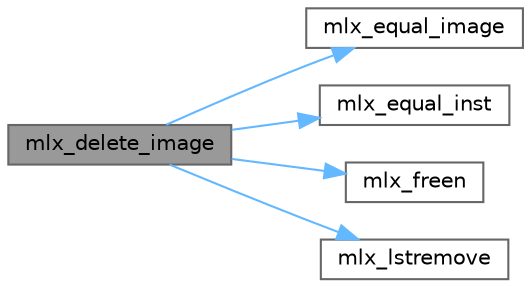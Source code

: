 digraph "mlx_delete_image"
{
 // INTERACTIVE_SVG=YES
 // LATEX_PDF_SIZE
  bgcolor="transparent";
  edge [fontname=Helvetica,fontsize=10,labelfontname=Helvetica,labelfontsize=10];
  node [fontname=Helvetica,fontsize=10,shape=box,height=0.2,width=0.4];
  rankdir="LR";
  Node1 [label="mlx_delete_image",height=0.2,width=0.4,color="gray40", fillcolor="grey60", style="filled", fontcolor="black",tooltip=" "];
  Node1 -> Node2 [color="steelblue1",style="solid"];
  Node2 [label="mlx_equal_image",height=0.2,width=0.4,color="grey40", fillcolor="white", style="filled",URL="$mlx__compare_8c.html#a6bf2c1e0c02394e613d8b61e7ad3d428",tooltip=" "];
  Node1 -> Node3 [color="steelblue1",style="solid"];
  Node3 [label="mlx_equal_inst",height=0.2,width=0.4,color="grey40", fillcolor="white", style="filled",URL="$mlx__compare_8c.html#aa16bb5db4bd358d8482ee00b9c19ea6b",tooltip=" "];
  Node1 -> Node4 [color="steelblue1",style="solid"];
  Node4 [label="mlx_freen",height=0.2,width=0.4,color="grey40", fillcolor="white", style="filled",URL="$mlx__utils_8c.html#a93b4ce5ceae0d22c22c6c9125c052616",tooltip=" "];
  Node1 -> Node5 [color="steelblue1",style="solid"];
  Node5 [label="mlx_lstremove",height=0.2,width=0.4,color="grey40", fillcolor="white", style="filled",URL="$mlx__list_8c.html#a4771a982050b3e2468d6fb4a8de9ab70",tooltip=" "];
}
